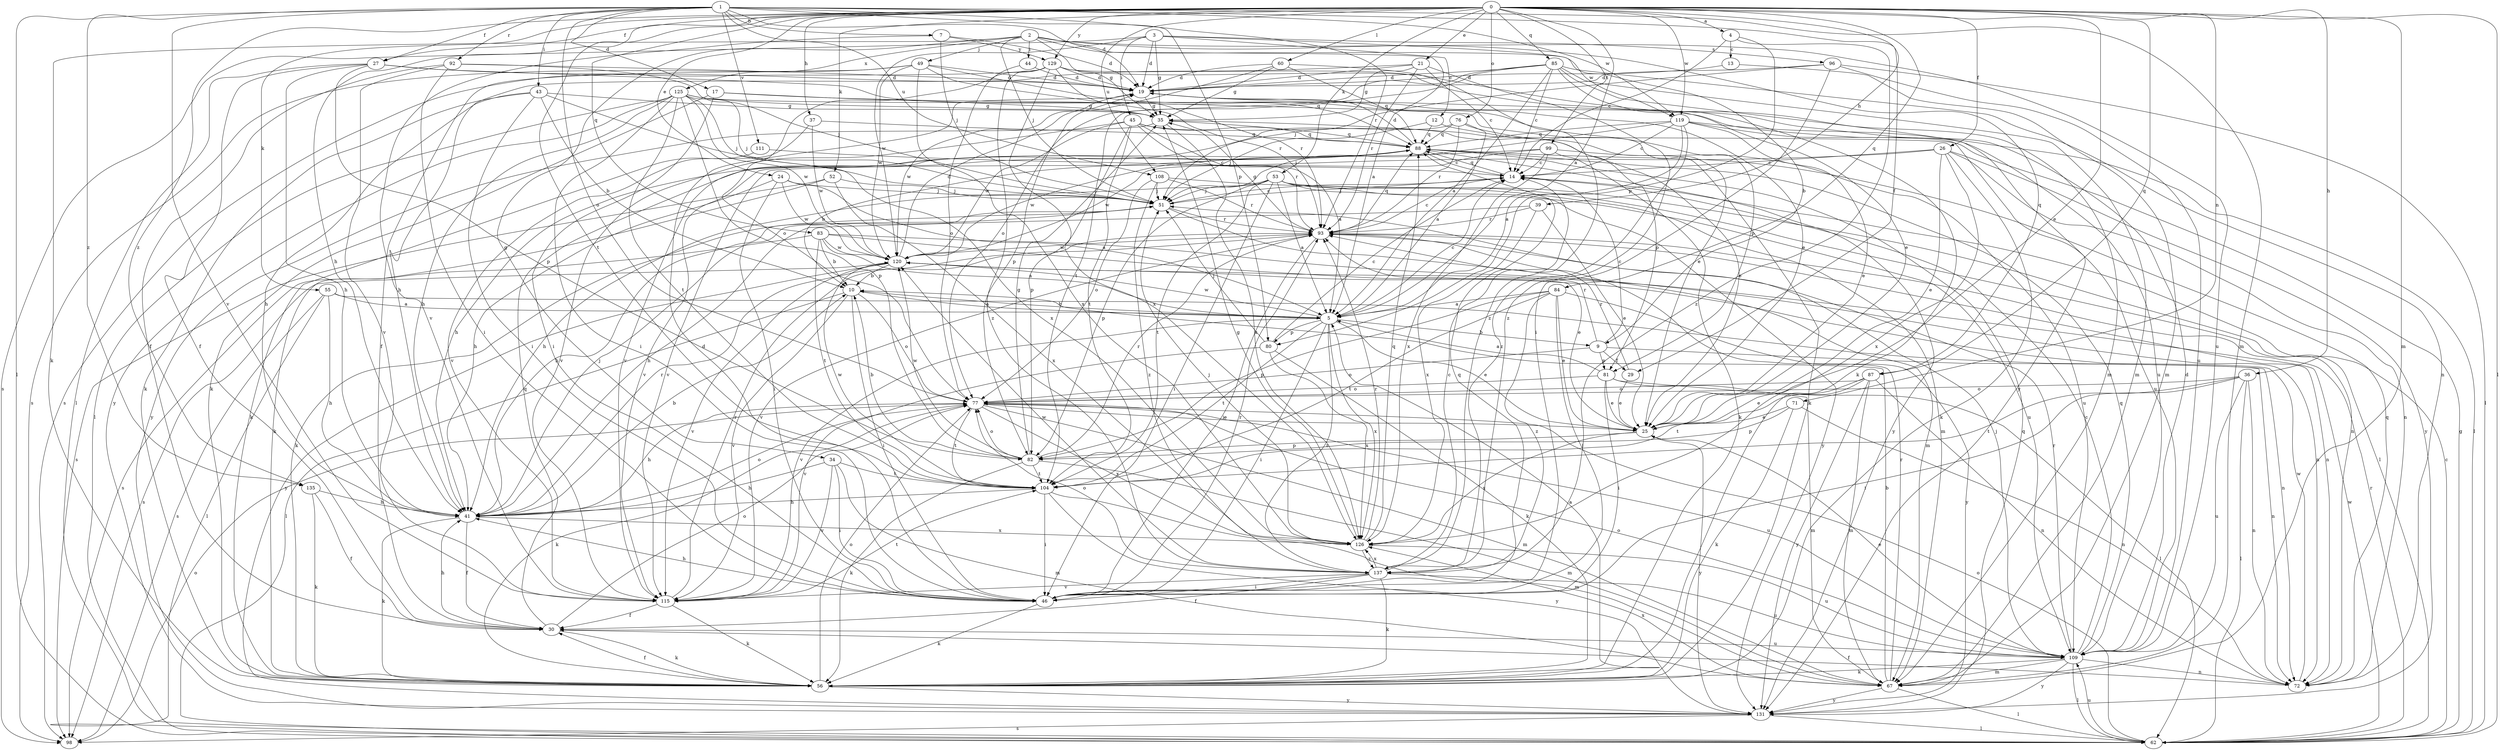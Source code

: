 strict digraph  {
0;
1;
2;
3;
4;
5;
7;
9;
10;
12;
13;
14;
17;
19;
21;
24;
25;
26;
27;
29;
30;
34;
35;
36;
37;
39;
41;
43;
44;
45;
46;
49;
51;
52;
53;
55;
56;
60;
62;
67;
71;
72;
76;
77;
80;
81;
82;
83;
84;
85;
87;
88;
92;
93;
96;
98;
99;
104;
108;
109;
111;
115;
119;
120;
125;
126;
129;
131;
135;
137;
0 -> 4  [label=a];
0 -> 5  [label=a];
0 -> 21  [label=e];
0 -> 24  [label=e];
0 -> 25  [label=e];
0 -> 26  [label=f];
0 -> 27  [label=f];
0 -> 36  [label=h];
0 -> 37  [label=h];
0 -> 39  [label=h];
0 -> 41  [label=h];
0 -> 52  [label=k];
0 -> 53  [label=k];
0 -> 55  [label=k];
0 -> 60  [label=l];
0 -> 62  [label=l];
0 -> 67  [label=m];
0 -> 71  [label=n];
0 -> 76  [label=o];
0 -> 83  [label=q];
0 -> 84  [label=q];
0 -> 85  [label=q];
0 -> 87  [label=q];
0 -> 99  [label=t];
0 -> 104  [label=t];
0 -> 108  [label=u];
0 -> 119  [label=w];
0 -> 129  [label=y];
0 -> 135  [label=z];
1 -> 7  [label=b];
1 -> 17  [label=d];
1 -> 19  [label=d];
1 -> 27  [label=f];
1 -> 29  [label=f];
1 -> 43  [label=i];
1 -> 62  [label=l];
1 -> 67  [label=m];
1 -> 77  [label=o];
1 -> 80  [label=p];
1 -> 92  [label=r];
1 -> 93  [label=r];
1 -> 108  [label=u];
1 -> 111  [label=v];
1 -> 115  [label=v];
1 -> 119  [label=w];
1 -> 135  [label=z];
2 -> 5  [label=a];
2 -> 9  [label=b];
2 -> 34  [label=g];
2 -> 35  [label=g];
2 -> 44  [label=i];
2 -> 49  [label=j];
2 -> 51  [label=j];
2 -> 56  [label=k];
2 -> 87  [label=q];
2 -> 109  [label=u];
2 -> 125  [label=x];
3 -> 12  [label=c];
3 -> 19  [label=d];
3 -> 35  [label=g];
3 -> 45  [label=i];
3 -> 96  [label=s];
3 -> 98  [label=s];
3 -> 119  [label=w];
3 -> 120  [label=w];
4 -> 13  [label=c];
4 -> 14  [label=c];
4 -> 80  [label=p];
4 -> 137  [label=z];
5 -> 9  [label=b];
5 -> 10  [label=b];
5 -> 14  [label=c];
5 -> 25  [label=e];
5 -> 46  [label=i];
5 -> 80  [label=p];
5 -> 104  [label=t];
5 -> 115  [label=v];
5 -> 120  [label=w];
5 -> 126  [label=x];
5 -> 137  [label=z];
7 -> 19  [label=d];
7 -> 51  [label=j];
7 -> 115  [label=v];
7 -> 129  [label=y];
9 -> 14  [label=c];
9 -> 29  [label=f];
9 -> 72  [label=n];
9 -> 77  [label=o];
9 -> 81  [label=p];
9 -> 93  [label=r];
10 -> 5  [label=a];
10 -> 46  [label=i];
10 -> 62  [label=l];
10 -> 77  [label=o];
10 -> 115  [label=v];
12 -> 51  [label=j];
12 -> 81  [label=p];
12 -> 88  [label=q];
13 -> 19  [label=d];
13 -> 67  [label=m];
14 -> 51  [label=j];
14 -> 88  [label=q];
17 -> 25  [label=e];
17 -> 35  [label=g];
17 -> 46  [label=i];
17 -> 56  [label=k];
19 -> 35  [label=g];
19 -> 81  [label=p];
19 -> 120  [label=w];
21 -> 14  [label=c];
21 -> 19  [label=d];
21 -> 35  [label=g];
21 -> 41  [label=h];
21 -> 93  [label=r];
21 -> 137  [label=z];
24 -> 5  [label=a];
24 -> 41  [label=h];
24 -> 46  [label=i];
24 -> 51  [label=j];
24 -> 120  [label=w];
25 -> 82  [label=p];
25 -> 126  [label=x];
25 -> 131  [label=y];
26 -> 14  [label=c];
26 -> 25  [label=e];
26 -> 56  [label=k];
26 -> 72  [label=n];
26 -> 115  [label=v];
26 -> 126  [label=x];
26 -> 131  [label=y];
27 -> 19  [label=d];
27 -> 30  [label=f];
27 -> 41  [label=h];
27 -> 62  [label=l];
27 -> 82  [label=p];
27 -> 88  [label=q];
29 -> 25  [label=e];
29 -> 93  [label=r];
30 -> 41  [label=h];
30 -> 56  [label=k];
30 -> 77  [label=o];
30 -> 88  [label=q];
30 -> 109  [label=u];
34 -> 41  [label=h];
34 -> 46  [label=i];
34 -> 67  [label=m];
34 -> 104  [label=t];
34 -> 115  [label=v];
35 -> 88  [label=q];
35 -> 126  [label=x];
35 -> 131  [label=y];
36 -> 46  [label=i];
36 -> 62  [label=l];
36 -> 72  [label=n];
36 -> 77  [label=o];
36 -> 104  [label=t];
36 -> 109  [label=u];
37 -> 88  [label=q];
37 -> 115  [label=v];
37 -> 120  [label=w];
39 -> 25  [label=e];
39 -> 41  [label=h];
39 -> 93  [label=r];
39 -> 126  [label=x];
41 -> 10  [label=b];
41 -> 30  [label=f];
41 -> 51  [label=j];
41 -> 56  [label=k];
41 -> 77  [label=o];
41 -> 93  [label=r];
41 -> 126  [label=x];
43 -> 10  [label=b];
43 -> 35  [label=g];
43 -> 41  [label=h];
43 -> 46  [label=i];
43 -> 51  [label=j];
43 -> 56  [label=k];
44 -> 19  [label=d];
44 -> 77  [label=o];
45 -> 5  [label=a];
45 -> 25  [label=e];
45 -> 82  [label=p];
45 -> 88  [label=q];
45 -> 93  [label=r];
45 -> 104  [label=t];
45 -> 115  [label=v];
45 -> 120  [label=w];
46 -> 19  [label=d];
46 -> 41  [label=h];
46 -> 56  [label=k];
46 -> 88  [label=q];
46 -> 93  [label=r];
49 -> 19  [label=d];
49 -> 25  [label=e];
49 -> 30  [label=f];
49 -> 93  [label=r];
49 -> 98  [label=s];
49 -> 120  [label=w];
49 -> 126  [label=x];
51 -> 14  [label=c];
51 -> 41  [label=h];
51 -> 56  [label=k];
51 -> 67  [label=m];
51 -> 93  [label=r];
52 -> 51  [label=j];
52 -> 56  [label=k];
52 -> 98  [label=s];
52 -> 126  [label=x];
53 -> 5  [label=a];
53 -> 41  [label=h];
53 -> 46  [label=i];
53 -> 51  [label=j];
53 -> 62  [label=l];
53 -> 67  [label=m];
53 -> 72  [label=n];
53 -> 82  [label=p];
53 -> 104  [label=t];
53 -> 131  [label=y];
55 -> 5  [label=a];
55 -> 41  [label=h];
55 -> 62  [label=l];
55 -> 72  [label=n];
55 -> 98  [label=s];
56 -> 5  [label=a];
56 -> 30  [label=f];
56 -> 77  [label=o];
56 -> 131  [label=y];
60 -> 19  [label=d];
60 -> 35  [label=g];
60 -> 82  [label=p];
60 -> 88  [label=q];
60 -> 137  [label=z];
62 -> 14  [label=c];
62 -> 35  [label=g];
62 -> 77  [label=o];
62 -> 93  [label=r];
62 -> 109  [label=u];
62 -> 120  [label=w];
67 -> 10  [label=b];
67 -> 62  [label=l];
67 -> 93  [label=r];
67 -> 126  [label=x];
67 -> 131  [label=y];
71 -> 25  [label=e];
71 -> 56  [label=k];
71 -> 72  [label=n];
71 -> 82  [label=p];
72 -> 30  [label=f];
72 -> 88  [label=q];
72 -> 120  [label=w];
76 -> 5  [label=a];
76 -> 56  [label=k];
76 -> 88  [label=q];
76 -> 93  [label=r];
76 -> 115  [label=v];
77 -> 25  [label=e];
77 -> 41  [label=h];
77 -> 56  [label=k];
77 -> 67  [label=m];
77 -> 104  [label=t];
77 -> 109  [label=u];
77 -> 126  [label=x];
80 -> 14  [label=c];
80 -> 51  [label=j];
80 -> 56  [label=k];
80 -> 115  [label=v];
80 -> 126  [label=x];
81 -> 5  [label=a];
81 -> 25  [label=e];
81 -> 46  [label=i];
81 -> 62  [label=l];
81 -> 67  [label=m];
81 -> 77  [label=o];
82 -> 10  [label=b];
82 -> 35  [label=g];
82 -> 56  [label=k];
82 -> 67  [label=m];
82 -> 77  [label=o];
82 -> 93  [label=r];
82 -> 104  [label=t];
82 -> 120  [label=w];
83 -> 5  [label=a];
83 -> 10  [label=b];
83 -> 25  [label=e];
83 -> 72  [label=n];
83 -> 98  [label=s];
83 -> 104  [label=t];
83 -> 120  [label=w];
84 -> 5  [label=a];
84 -> 25  [label=e];
84 -> 46  [label=i];
84 -> 82  [label=p];
84 -> 104  [label=t];
84 -> 131  [label=y];
84 -> 137  [label=z];
85 -> 5  [label=a];
85 -> 14  [label=c];
85 -> 19  [label=d];
85 -> 56  [label=k];
85 -> 67  [label=m];
85 -> 72  [label=n];
85 -> 77  [label=o];
85 -> 104  [label=t];
85 -> 131  [label=y];
87 -> 25  [label=e];
87 -> 67  [label=m];
87 -> 72  [label=n];
87 -> 77  [label=o];
87 -> 104  [label=t];
87 -> 131  [label=y];
88 -> 14  [label=c];
88 -> 19  [label=d];
88 -> 41  [label=h];
88 -> 115  [label=v];
88 -> 120  [label=w];
88 -> 131  [label=y];
92 -> 19  [label=d];
92 -> 30  [label=f];
92 -> 46  [label=i];
92 -> 51  [label=j];
92 -> 115  [label=v];
93 -> 14  [label=c];
93 -> 35  [label=g];
93 -> 46  [label=i];
93 -> 72  [label=n];
93 -> 88  [label=q];
93 -> 115  [label=v];
93 -> 120  [label=w];
96 -> 19  [label=d];
96 -> 46  [label=i];
96 -> 51  [label=j];
96 -> 62  [label=l];
96 -> 109  [label=u];
98 -> 77  [label=o];
99 -> 10  [label=b];
99 -> 14  [label=c];
99 -> 56  [label=k];
99 -> 109  [label=u];
99 -> 120  [label=w];
99 -> 126  [label=x];
104 -> 41  [label=h];
104 -> 46  [label=i];
104 -> 67  [label=m];
104 -> 120  [label=w];
104 -> 131  [label=y];
108 -> 51  [label=j];
108 -> 77  [label=o];
108 -> 93  [label=r];
108 -> 109  [label=u];
108 -> 137  [label=z];
109 -> 14  [label=c];
109 -> 19  [label=d];
109 -> 25  [label=e];
109 -> 51  [label=j];
109 -> 56  [label=k];
109 -> 62  [label=l];
109 -> 67  [label=m];
109 -> 72  [label=n];
109 -> 77  [label=o];
109 -> 88  [label=q];
109 -> 93  [label=r];
109 -> 131  [label=y];
111 -> 14  [label=c];
111 -> 56  [label=k];
115 -> 30  [label=f];
115 -> 56  [label=k];
115 -> 93  [label=r];
115 -> 104  [label=t];
119 -> 5  [label=a];
119 -> 14  [label=c];
119 -> 25  [label=e];
119 -> 51  [label=j];
119 -> 62  [label=l];
119 -> 88  [label=q];
119 -> 109  [label=u];
119 -> 137  [label=z];
120 -> 10  [label=b];
120 -> 19  [label=d];
120 -> 98  [label=s];
120 -> 115  [label=v];
120 -> 131  [label=y];
125 -> 35  [label=g];
125 -> 41  [label=h];
125 -> 46  [label=i];
125 -> 51  [label=j];
125 -> 62  [label=l];
125 -> 82  [label=p];
125 -> 104  [label=t];
125 -> 109  [label=u];
125 -> 120  [label=w];
125 -> 126  [label=x];
125 -> 131  [label=y];
126 -> 35  [label=g];
126 -> 51  [label=j];
126 -> 88  [label=q];
126 -> 93  [label=r];
126 -> 109  [label=u];
126 -> 137  [label=z];
129 -> 19  [label=d];
129 -> 25  [label=e];
129 -> 67  [label=m];
129 -> 77  [label=o];
129 -> 93  [label=r];
129 -> 98  [label=s];
129 -> 126  [label=x];
129 -> 137  [label=z];
131 -> 62  [label=l];
131 -> 88  [label=q];
131 -> 98  [label=s];
135 -> 30  [label=f];
135 -> 41  [label=h];
135 -> 56  [label=k];
137 -> 14  [label=c];
137 -> 30  [label=f];
137 -> 46  [label=i];
137 -> 56  [label=k];
137 -> 77  [label=o];
137 -> 109  [label=u];
137 -> 115  [label=v];
137 -> 120  [label=w];
137 -> 126  [label=x];
}
